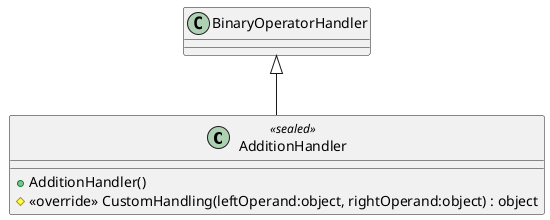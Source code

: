 @startuml
class AdditionHandler <<sealed>> {
    + AdditionHandler()
    # <<override>> CustomHandling(leftOperand:object, rightOperand:object) : object
}
BinaryOperatorHandler <|-- AdditionHandler
@enduml
